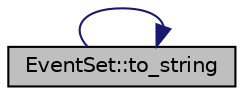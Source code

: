 digraph "EventSet::to_string"
{
 // LATEX_PDF_SIZE
  edge [fontname="Helvetica",fontsize="10",labelfontname="Helvetica",labelfontsize="10"];
  node [fontname="Helvetica",fontsize="10",shape=record];
  rankdir="LR";
  Node1 [label="EventSet::to_string",height=0.2,width=0.4,color="black", fillcolor="grey75", style="filled", fontcolor="black",tooltip="transform an eventSet to a string,"];
  Node1 -> Node1 [color="midnightblue",fontsize="10",style="solid",fontname="Helvetica"];
}
